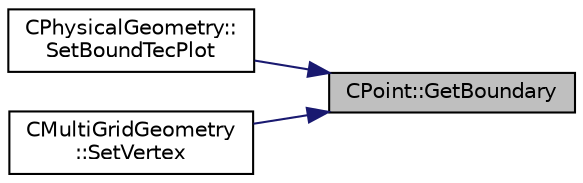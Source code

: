 digraph "CPoint::GetBoundary"
{
 // LATEX_PDF_SIZE
  edge [fontname="Helvetica",fontsize="10",labelfontname="Helvetica",labelfontsize="10"];
  node [fontname="Helvetica",fontsize="10",shape=record];
  rankdir="RL";
  Node1 [label="CPoint::GetBoundary",height=0.2,width=0.4,color="black", fillcolor="grey75", style="filled", fontcolor="black",tooltip="Provides information about if a point belong to the boundaries."];
  Node1 -> Node2 [dir="back",color="midnightblue",fontsize="10",style="solid",fontname="Helvetica"];
  Node2 [label="CPhysicalGeometry::\lSetBoundTecPlot",height=0.2,width=0.4,color="black", fillcolor="white", style="filled",URL="$classCPhysicalGeometry.html#a6d4832623a1a76f94d381be4be47c023",tooltip="Set the output file for boundaries in Tecplot."];
  Node1 -> Node3 [dir="back",color="midnightblue",fontsize="10",style="solid",fontname="Helvetica"];
  Node3 [label="CMultiGridGeometry\l::SetVertex",height=0.2,width=0.4,color="black", fillcolor="white", style="filled",URL="$classCMultiGridGeometry.html#a5b5eb7046a129a1ab15322eb907ea1cb",tooltip="Set boundary vertex."];
}
